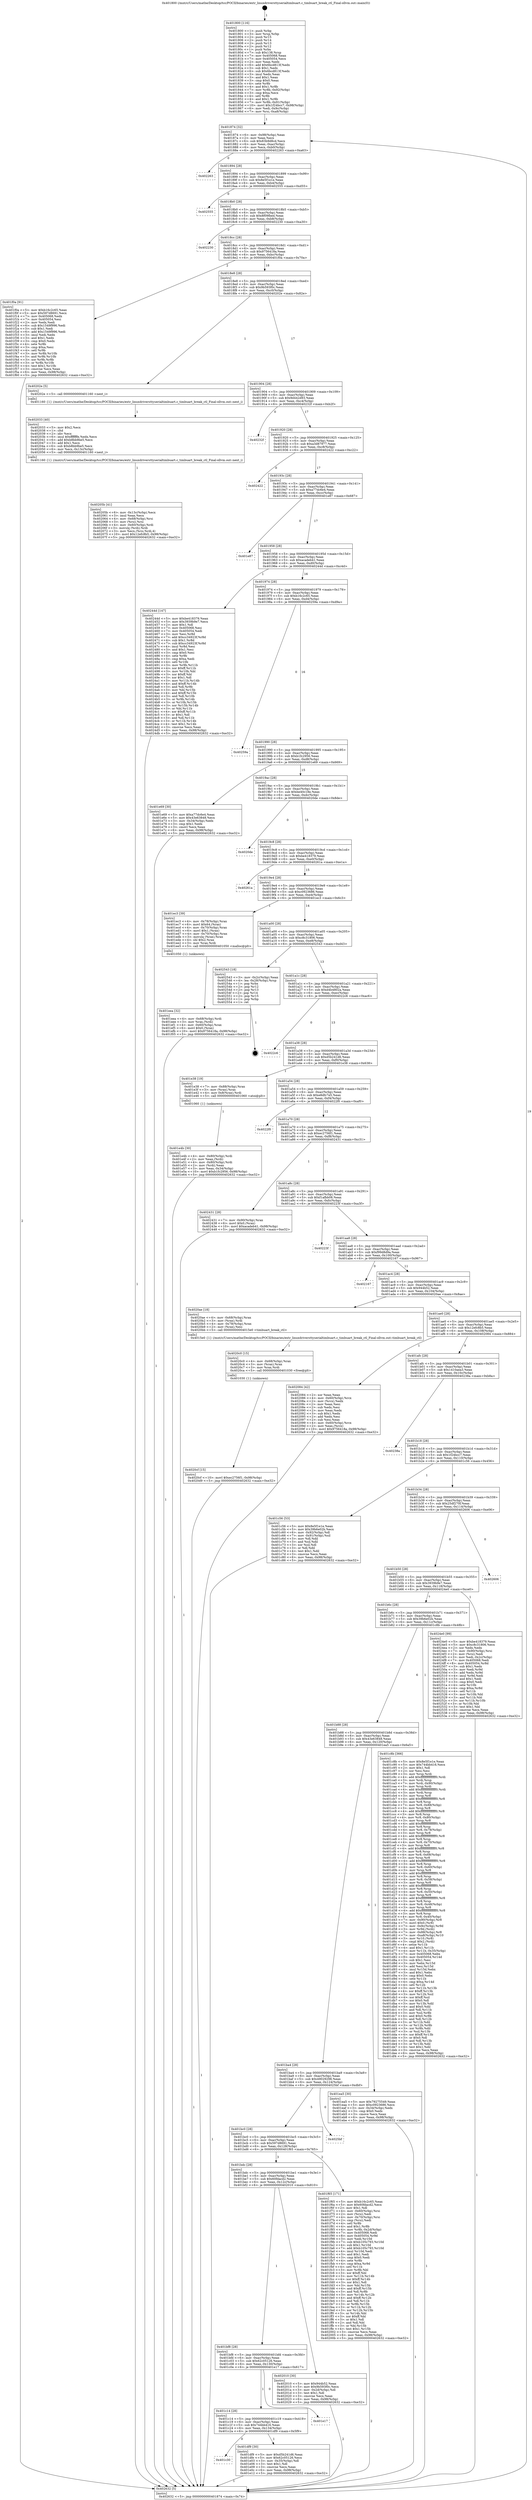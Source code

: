 digraph "0x401800" {
  label = "0x401800 (/mnt/c/Users/mathe/Desktop/tcc/POCII/binaries/extr_linuxdriversttyserialtimbuart.c_timbuart_break_ctl_Final-ollvm.out::main(0))"
  labelloc = "t"
  node[shape=record]

  Entry [label="",width=0.3,height=0.3,shape=circle,fillcolor=black,style=filled]
  "0x401874" [label="{
     0x401874 [32]\l
     | [instrs]\l
     &nbsp;&nbsp;0x401874 \<+6\>: mov -0x98(%rbp),%eax\l
     &nbsp;&nbsp;0x40187a \<+2\>: mov %eax,%ecx\l
     &nbsp;&nbsp;0x40187c \<+6\>: sub $0x83b9d8cd,%ecx\l
     &nbsp;&nbsp;0x401882 \<+6\>: mov %eax,-0xac(%rbp)\l
     &nbsp;&nbsp;0x401888 \<+6\>: mov %ecx,-0xb0(%rbp)\l
     &nbsp;&nbsp;0x40188e \<+6\>: je 0000000000402263 \<main+0xa63\>\l
  }"]
  "0x402263" [label="{
     0x402263\l
  }", style=dashed]
  "0x401894" [label="{
     0x401894 [28]\l
     | [instrs]\l
     &nbsp;&nbsp;0x401894 \<+5\>: jmp 0000000000401899 \<main+0x99\>\l
     &nbsp;&nbsp;0x401899 \<+6\>: mov -0xac(%rbp),%eax\l
     &nbsp;&nbsp;0x40189f \<+5\>: sub $0x8e5f1e1e,%eax\l
     &nbsp;&nbsp;0x4018a4 \<+6\>: mov %eax,-0xb4(%rbp)\l
     &nbsp;&nbsp;0x4018aa \<+6\>: je 0000000000402555 \<main+0xd55\>\l
  }"]
  Exit [label="",width=0.3,height=0.3,shape=circle,fillcolor=black,style=filled,peripheries=2]
  "0x402555" [label="{
     0x402555\l
  }", style=dashed]
  "0x4018b0" [label="{
     0x4018b0 [28]\l
     | [instrs]\l
     &nbsp;&nbsp;0x4018b0 \<+5\>: jmp 00000000004018b5 \<main+0xb5\>\l
     &nbsp;&nbsp;0x4018b5 \<+6\>: mov -0xac(%rbp),%eax\l
     &nbsp;&nbsp;0x4018bb \<+5\>: sub $0x8f09fbed,%eax\l
     &nbsp;&nbsp;0x4018c0 \<+6\>: mov %eax,-0xb8(%rbp)\l
     &nbsp;&nbsp;0x4018c6 \<+6\>: je 0000000000402230 \<main+0xa30\>\l
  }"]
  "0x4020cf" [label="{
     0x4020cf [15]\l
     | [instrs]\l
     &nbsp;&nbsp;0x4020cf \<+10\>: movl $0xec2756f1,-0x98(%rbp)\l
     &nbsp;&nbsp;0x4020d9 \<+5\>: jmp 0000000000402632 \<main+0xe32\>\l
  }"]
  "0x402230" [label="{
     0x402230\l
  }", style=dashed]
  "0x4018cc" [label="{
     0x4018cc [28]\l
     | [instrs]\l
     &nbsp;&nbsp;0x4018cc \<+5\>: jmp 00000000004018d1 \<main+0xd1\>\l
     &nbsp;&nbsp;0x4018d1 \<+6\>: mov -0xac(%rbp),%eax\l
     &nbsp;&nbsp;0x4018d7 \<+5\>: sub $0x9756418a,%eax\l
     &nbsp;&nbsp;0x4018dc \<+6\>: mov %eax,-0xbc(%rbp)\l
     &nbsp;&nbsp;0x4018e2 \<+6\>: je 0000000000401f0a \<main+0x70a\>\l
  }"]
  "0x4020c0" [label="{
     0x4020c0 [15]\l
     | [instrs]\l
     &nbsp;&nbsp;0x4020c0 \<+4\>: mov -0x68(%rbp),%rax\l
     &nbsp;&nbsp;0x4020c4 \<+3\>: mov (%rax),%rax\l
     &nbsp;&nbsp;0x4020c7 \<+3\>: mov %rax,%rdi\l
     &nbsp;&nbsp;0x4020ca \<+5\>: call 0000000000401030 \<free@plt\>\l
     | [calls]\l
     &nbsp;&nbsp;0x401030 \{1\} (unknown)\l
  }"]
  "0x401f0a" [label="{
     0x401f0a [91]\l
     | [instrs]\l
     &nbsp;&nbsp;0x401f0a \<+5\>: mov $0xb16c2c65,%eax\l
     &nbsp;&nbsp;0x401f0f \<+5\>: mov $0x597d8691,%ecx\l
     &nbsp;&nbsp;0x401f14 \<+7\>: mov 0x405068,%edx\l
     &nbsp;&nbsp;0x401f1b \<+7\>: mov 0x405054,%esi\l
     &nbsp;&nbsp;0x401f22 \<+2\>: mov %edx,%edi\l
     &nbsp;&nbsp;0x401f24 \<+6\>: sub $0x1549f996,%edi\l
     &nbsp;&nbsp;0x401f2a \<+3\>: sub $0x1,%edi\l
     &nbsp;&nbsp;0x401f2d \<+6\>: add $0x1549f996,%edi\l
     &nbsp;&nbsp;0x401f33 \<+3\>: imul %edi,%edx\l
     &nbsp;&nbsp;0x401f36 \<+3\>: and $0x1,%edx\l
     &nbsp;&nbsp;0x401f39 \<+3\>: cmp $0x0,%edx\l
     &nbsp;&nbsp;0x401f3c \<+4\>: sete %r8b\l
     &nbsp;&nbsp;0x401f40 \<+3\>: cmp $0xa,%esi\l
     &nbsp;&nbsp;0x401f43 \<+4\>: setl %r9b\l
     &nbsp;&nbsp;0x401f47 \<+3\>: mov %r8b,%r10b\l
     &nbsp;&nbsp;0x401f4a \<+3\>: and %r9b,%r10b\l
     &nbsp;&nbsp;0x401f4d \<+3\>: xor %r9b,%r8b\l
     &nbsp;&nbsp;0x401f50 \<+3\>: or %r8b,%r10b\l
     &nbsp;&nbsp;0x401f53 \<+4\>: test $0x1,%r10b\l
     &nbsp;&nbsp;0x401f57 \<+3\>: cmovne %ecx,%eax\l
     &nbsp;&nbsp;0x401f5a \<+6\>: mov %eax,-0x98(%rbp)\l
     &nbsp;&nbsp;0x401f60 \<+5\>: jmp 0000000000402632 \<main+0xe32\>\l
  }"]
  "0x4018e8" [label="{
     0x4018e8 [28]\l
     | [instrs]\l
     &nbsp;&nbsp;0x4018e8 \<+5\>: jmp 00000000004018ed \<main+0xed\>\l
     &nbsp;&nbsp;0x4018ed \<+6\>: mov -0xac(%rbp),%eax\l
     &nbsp;&nbsp;0x4018f3 \<+5\>: sub $0x9b593f0c,%eax\l
     &nbsp;&nbsp;0x4018f8 \<+6\>: mov %eax,-0xc0(%rbp)\l
     &nbsp;&nbsp;0x4018fe \<+6\>: je 000000000040202e \<main+0x82e\>\l
  }"]
  "0x40205b" [label="{
     0x40205b [41]\l
     | [instrs]\l
     &nbsp;&nbsp;0x40205b \<+6\>: mov -0x13c(%rbp),%ecx\l
     &nbsp;&nbsp;0x402061 \<+3\>: imul %eax,%ecx\l
     &nbsp;&nbsp;0x402064 \<+4\>: mov -0x68(%rbp),%rsi\l
     &nbsp;&nbsp;0x402068 \<+3\>: mov (%rsi),%rsi\l
     &nbsp;&nbsp;0x40206b \<+4\>: mov -0x60(%rbp),%rdi\l
     &nbsp;&nbsp;0x40206f \<+3\>: movslq (%rdi),%rdi\l
     &nbsp;&nbsp;0x402072 \<+3\>: mov %ecx,(%rsi,%rdi,4)\l
     &nbsp;&nbsp;0x402075 \<+10\>: movl $0x12efc8b5,-0x98(%rbp)\l
     &nbsp;&nbsp;0x40207f \<+5\>: jmp 0000000000402632 \<main+0xe32\>\l
  }"]
  "0x40202e" [label="{
     0x40202e [5]\l
     | [instrs]\l
     &nbsp;&nbsp;0x40202e \<+5\>: call 0000000000401160 \<next_i\>\l
     | [calls]\l
     &nbsp;&nbsp;0x401160 \{1\} (/mnt/c/Users/mathe/Desktop/tcc/POCII/binaries/extr_linuxdriversttyserialtimbuart.c_timbuart_break_ctl_Final-ollvm.out::next_i)\l
  }"]
  "0x401904" [label="{
     0x401904 [28]\l
     | [instrs]\l
     &nbsp;&nbsp;0x401904 \<+5\>: jmp 0000000000401909 \<main+0x109\>\l
     &nbsp;&nbsp;0x401909 \<+6\>: mov -0xac(%rbp),%eax\l
     &nbsp;&nbsp;0x40190f \<+5\>: sub $0x9d442d93,%eax\l
     &nbsp;&nbsp;0x401914 \<+6\>: mov %eax,-0xc4(%rbp)\l
     &nbsp;&nbsp;0x40191a \<+6\>: je 000000000040232f \<main+0xb2f\>\l
  }"]
  "0x402033" [label="{
     0x402033 [40]\l
     | [instrs]\l
     &nbsp;&nbsp;0x402033 \<+5\>: mov $0x2,%ecx\l
     &nbsp;&nbsp;0x402038 \<+1\>: cltd\l
     &nbsp;&nbsp;0x402039 \<+2\>: idiv %ecx\l
     &nbsp;&nbsp;0x40203b \<+6\>: imul $0xfffffffe,%edx,%ecx\l
     &nbsp;&nbsp;0x402041 \<+6\>: add $0xb8bb9be5,%ecx\l
     &nbsp;&nbsp;0x402047 \<+3\>: add $0x1,%ecx\l
     &nbsp;&nbsp;0x40204a \<+6\>: sub $0xb8bb9be5,%ecx\l
     &nbsp;&nbsp;0x402050 \<+6\>: mov %ecx,-0x13c(%rbp)\l
     &nbsp;&nbsp;0x402056 \<+5\>: call 0000000000401160 \<next_i\>\l
     | [calls]\l
     &nbsp;&nbsp;0x401160 \{1\} (/mnt/c/Users/mathe/Desktop/tcc/POCII/binaries/extr_linuxdriversttyserialtimbuart.c_timbuart_break_ctl_Final-ollvm.out::next_i)\l
  }"]
  "0x40232f" [label="{
     0x40232f\l
  }", style=dashed]
  "0x401920" [label="{
     0x401920 [28]\l
     | [instrs]\l
     &nbsp;&nbsp;0x401920 \<+5\>: jmp 0000000000401925 \<main+0x125\>\l
     &nbsp;&nbsp;0x401925 \<+6\>: mov -0xac(%rbp),%eax\l
     &nbsp;&nbsp;0x40192b \<+5\>: sub $0xa3d87977,%eax\l
     &nbsp;&nbsp;0x401930 \<+6\>: mov %eax,-0xc8(%rbp)\l
     &nbsp;&nbsp;0x401936 \<+6\>: je 0000000000402422 \<main+0xc22\>\l
  }"]
  "0x401eea" [label="{
     0x401eea [32]\l
     | [instrs]\l
     &nbsp;&nbsp;0x401eea \<+4\>: mov -0x68(%rbp),%rdi\l
     &nbsp;&nbsp;0x401eee \<+3\>: mov %rax,(%rdi)\l
     &nbsp;&nbsp;0x401ef1 \<+4\>: mov -0x60(%rbp),%rax\l
     &nbsp;&nbsp;0x401ef5 \<+6\>: movl $0x0,(%rax)\l
     &nbsp;&nbsp;0x401efb \<+10\>: movl $0x9756418a,-0x98(%rbp)\l
     &nbsp;&nbsp;0x401f05 \<+5\>: jmp 0000000000402632 \<main+0xe32\>\l
  }"]
  "0x402422" [label="{
     0x402422\l
  }", style=dashed]
  "0x40193c" [label="{
     0x40193c [28]\l
     | [instrs]\l
     &nbsp;&nbsp;0x40193c \<+5\>: jmp 0000000000401941 \<main+0x141\>\l
     &nbsp;&nbsp;0x401941 \<+6\>: mov -0xac(%rbp),%eax\l
     &nbsp;&nbsp;0x401947 \<+5\>: sub $0xa77dc6e4,%eax\l
     &nbsp;&nbsp;0x40194c \<+6\>: mov %eax,-0xcc(%rbp)\l
     &nbsp;&nbsp;0x401952 \<+6\>: je 0000000000401e87 \<main+0x687\>\l
  }"]
  "0x401e4b" [label="{
     0x401e4b [30]\l
     | [instrs]\l
     &nbsp;&nbsp;0x401e4b \<+4\>: mov -0x80(%rbp),%rdi\l
     &nbsp;&nbsp;0x401e4f \<+2\>: mov %eax,(%rdi)\l
     &nbsp;&nbsp;0x401e51 \<+4\>: mov -0x80(%rbp),%rdi\l
     &nbsp;&nbsp;0x401e55 \<+2\>: mov (%rdi),%eax\l
     &nbsp;&nbsp;0x401e57 \<+3\>: mov %eax,-0x34(%rbp)\l
     &nbsp;&nbsp;0x401e5a \<+10\>: movl $0xb1fc2956,-0x98(%rbp)\l
     &nbsp;&nbsp;0x401e64 \<+5\>: jmp 0000000000402632 \<main+0xe32\>\l
  }"]
  "0x401e87" [label="{
     0x401e87\l
  }", style=dashed]
  "0x401958" [label="{
     0x401958 [28]\l
     | [instrs]\l
     &nbsp;&nbsp;0x401958 \<+5\>: jmp 000000000040195d \<main+0x15d\>\l
     &nbsp;&nbsp;0x40195d \<+6\>: mov -0xac(%rbp),%eax\l
     &nbsp;&nbsp;0x401963 \<+5\>: sub $0xacadeb41,%eax\l
     &nbsp;&nbsp;0x401968 \<+6\>: mov %eax,-0xd0(%rbp)\l
     &nbsp;&nbsp;0x40196e \<+6\>: je 000000000040244d \<main+0xc4d\>\l
  }"]
  "0x401c30" [label="{
     0x401c30\l
  }", style=dashed]
  "0x40244d" [label="{
     0x40244d [147]\l
     | [instrs]\l
     &nbsp;&nbsp;0x40244d \<+5\>: mov $0xbe418379,%eax\l
     &nbsp;&nbsp;0x402452 \<+5\>: mov $0x3939b9e7,%ecx\l
     &nbsp;&nbsp;0x402457 \<+2\>: mov $0x1,%dl\l
     &nbsp;&nbsp;0x402459 \<+7\>: mov 0x405068,%esi\l
     &nbsp;&nbsp;0x402460 \<+7\>: mov 0x405054,%edi\l
     &nbsp;&nbsp;0x402467 \<+3\>: mov %esi,%r8d\l
     &nbsp;&nbsp;0x40246a \<+7\>: add $0xcc34923f,%r8d\l
     &nbsp;&nbsp;0x402471 \<+4\>: sub $0x1,%r8d\l
     &nbsp;&nbsp;0x402475 \<+7\>: sub $0xcc34923f,%r8d\l
     &nbsp;&nbsp;0x40247c \<+4\>: imul %r8d,%esi\l
     &nbsp;&nbsp;0x402480 \<+3\>: and $0x1,%esi\l
     &nbsp;&nbsp;0x402483 \<+3\>: cmp $0x0,%esi\l
     &nbsp;&nbsp;0x402486 \<+4\>: sete %r9b\l
     &nbsp;&nbsp;0x40248a \<+3\>: cmp $0xa,%edi\l
     &nbsp;&nbsp;0x40248d \<+4\>: setl %r10b\l
     &nbsp;&nbsp;0x402491 \<+3\>: mov %r9b,%r11b\l
     &nbsp;&nbsp;0x402494 \<+4\>: xor $0xff,%r11b\l
     &nbsp;&nbsp;0x402498 \<+3\>: mov %r10b,%bl\l
     &nbsp;&nbsp;0x40249b \<+3\>: xor $0xff,%bl\l
     &nbsp;&nbsp;0x40249e \<+3\>: xor $0x1,%dl\l
     &nbsp;&nbsp;0x4024a1 \<+3\>: mov %r11b,%r14b\l
     &nbsp;&nbsp;0x4024a4 \<+4\>: and $0xff,%r14b\l
     &nbsp;&nbsp;0x4024a8 \<+3\>: and %dl,%r9b\l
     &nbsp;&nbsp;0x4024ab \<+3\>: mov %bl,%r15b\l
     &nbsp;&nbsp;0x4024ae \<+4\>: and $0xff,%r15b\l
     &nbsp;&nbsp;0x4024b2 \<+3\>: and %dl,%r10b\l
     &nbsp;&nbsp;0x4024b5 \<+3\>: or %r9b,%r14b\l
     &nbsp;&nbsp;0x4024b8 \<+3\>: or %r10b,%r15b\l
     &nbsp;&nbsp;0x4024bb \<+3\>: xor %r15b,%r14b\l
     &nbsp;&nbsp;0x4024be \<+3\>: or %bl,%r11b\l
     &nbsp;&nbsp;0x4024c1 \<+4\>: xor $0xff,%r11b\l
     &nbsp;&nbsp;0x4024c5 \<+3\>: or $0x1,%dl\l
     &nbsp;&nbsp;0x4024c8 \<+3\>: and %dl,%r11b\l
     &nbsp;&nbsp;0x4024cb \<+3\>: or %r11b,%r14b\l
     &nbsp;&nbsp;0x4024ce \<+4\>: test $0x1,%r14b\l
     &nbsp;&nbsp;0x4024d2 \<+3\>: cmovne %ecx,%eax\l
     &nbsp;&nbsp;0x4024d5 \<+6\>: mov %eax,-0x98(%rbp)\l
     &nbsp;&nbsp;0x4024db \<+5\>: jmp 0000000000402632 \<main+0xe32\>\l
  }"]
  "0x401974" [label="{
     0x401974 [28]\l
     | [instrs]\l
     &nbsp;&nbsp;0x401974 \<+5\>: jmp 0000000000401979 \<main+0x179\>\l
     &nbsp;&nbsp;0x401979 \<+6\>: mov -0xac(%rbp),%eax\l
     &nbsp;&nbsp;0x40197f \<+5\>: sub $0xb16c2c65,%eax\l
     &nbsp;&nbsp;0x401984 \<+6\>: mov %eax,-0xd4(%rbp)\l
     &nbsp;&nbsp;0x40198a \<+6\>: je 000000000040259a \<main+0xd9a\>\l
  }"]
  "0x401df9" [label="{
     0x401df9 [30]\l
     | [instrs]\l
     &nbsp;&nbsp;0x401df9 \<+5\>: mov $0xd5b241d6,%eax\l
     &nbsp;&nbsp;0x401dfe \<+5\>: mov $0x62c05126,%ecx\l
     &nbsp;&nbsp;0x401e03 \<+3\>: mov -0x35(%rbp),%dl\l
     &nbsp;&nbsp;0x401e06 \<+3\>: test $0x1,%dl\l
     &nbsp;&nbsp;0x401e09 \<+3\>: cmovne %ecx,%eax\l
     &nbsp;&nbsp;0x401e0c \<+6\>: mov %eax,-0x98(%rbp)\l
     &nbsp;&nbsp;0x401e12 \<+5\>: jmp 0000000000402632 \<main+0xe32\>\l
  }"]
  "0x40259a" [label="{
     0x40259a\l
  }", style=dashed]
  "0x401990" [label="{
     0x401990 [28]\l
     | [instrs]\l
     &nbsp;&nbsp;0x401990 \<+5\>: jmp 0000000000401995 \<main+0x195\>\l
     &nbsp;&nbsp;0x401995 \<+6\>: mov -0xac(%rbp),%eax\l
     &nbsp;&nbsp;0x40199b \<+5\>: sub $0xb1fc2956,%eax\l
     &nbsp;&nbsp;0x4019a0 \<+6\>: mov %eax,-0xd8(%rbp)\l
     &nbsp;&nbsp;0x4019a6 \<+6\>: je 0000000000401e69 \<main+0x669\>\l
  }"]
  "0x401c14" [label="{
     0x401c14 [28]\l
     | [instrs]\l
     &nbsp;&nbsp;0x401c14 \<+5\>: jmp 0000000000401c19 \<main+0x419\>\l
     &nbsp;&nbsp;0x401c19 \<+6\>: mov -0xac(%rbp),%eax\l
     &nbsp;&nbsp;0x401c1f \<+5\>: sub $0x744bb416,%eax\l
     &nbsp;&nbsp;0x401c24 \<+6\>: mov %eax,-0x134(%rbp)\l
     &nbsp;&nbsp;0x401c2a \<+6\>: je 0000000000401df9 \<main+0x5f9\>\l
  }"]
  "0x401e69" [label="{
     0x401e69 [30]\l
     | [instrs]\l
     &nbsp;&nbsp;0x401e69 \<+5\>: mov $0xa77dc6e4,%eax\l
     &nbsp;&nbsp;0x401e6e \<+5\>: mov $0x43e63848,%ecx\l
     &nbsp;&nbsp;0x401e73 \<+3\>: mov -0x34(%rbp),%edx\l
     &nbsp;&nbsp;0x401e76 \<+3\>: cmp $0x1,%edx\l
     &nbsp;&nbsp;0x401e79 \<+3\>: cmovl %ecx,%eax\l
     &nbsp;&nbsp;0x401e7c \<+6\>: mov %eax,-0x98(%rbp)\l
     &nbsp;&nbsp;0x401e82 \<+5\>: jmp 0000000000402632 \<main+0xe32\>\l
  }"]
  "0x4019ac" [label="{
     0x4019ac [28]\l
     | [instrs]\l
     &nbsp;&nbsp;0x4019ac \<+5\>: jmp 00000000004019b1 \<main+0x1b1\>\l
     &nbsp;&nbsp;0x4019b1 \<+6\>: mov -0xac(%rbp),%eax\l
     &nbsp;&nbsp;0x4019b7 \<+5\>: sub $0xbe40c18e,%eax\l
     &nbsp;&nbsp;0x4019bc \<+6\>: mov %eax,-0xdc(%rbp)\l
     &nbsp;&nbsp;0x4019c2 \<+6\>: je 00000000004020de \<main+0x8de\>\l
  }"]
  "0x401e17" [label="{
     0x401e17\l
  }", style=dashed]
  "0x4020de" [label="{
     0x4020de\l
  }", style=dashed]
  "0x4019c8" [label="{
     0x4019c8 [28]\l
     | [instrs]\l
     &nbsp;&nbsp;0x4019c8 \<+5\>: jmp 00000000004019cd \<main+0x1cd\>\l
     &nbsp;&nbsp;0x4019cd \<+6\>: mov -0xac(%rbp),%eax\l
     &nbsp;&nbsp;0x4019d3 \<+5\>: sub $0xbe418379,%eax\l
     &nbsp;&nbsp;0x4019d8 \<+6\>: mov %eax,-0xe0(%rbp)\l
     &nbsp;&nbsp;0x4019de \<+6\>: je 000000000040261a \<main+0xe1a\>\l
  }"]
  "0x401bf8" [label="{
     0x401bf8 [28]\l
     | [instrs]\l
     &nbsp;&nbsp;0x401bf8 \<+5\>: jmp 0000000000401bfd \<main+0x3fd\>\l
     &nbsp;&nbsp;0x401bfd \<+6\>: mov -0xac(%rbp),%eax\l
     &nbsp;&nbsp;0x401c03 \<+5\>: sub $0x62c05126,%eax\l
     &nbsp;&nbsp;0x401c08 \<+6\>: mov %eax,-0x130(%rbp)\l
     &nbsp;&nbsp;0x401c0e \<+6\>: je 0000000000401e17 \<main+0x617\>\l
  }"]
  "0x40261a" [label="{
     0x40261a\l
  }", style=dashed]
  "0x4019e4" [label="{
     0x4019e4 [28]\l
     | [instrs]\l
     &nbsp;&nbsp;0x4019e4 \<+5\>: jmp 00000000004019e9 \<main+0x1e9\>\l
     &nbsp;&nbsp;0x4019e9 \<+6\>: mov -0xac(%rbp),%eax\l
     &nbsp;&nbsp;0x4019ef \<+5\>: sub $0xc0923686,%eax\l
     &nbsp;&nbsp;0x4019f4 \<+6\>: mov %eax,-0xe4(%rbp)\l
     &nbsp;&nbsp;0x4019fa \<+6\>: je 0000000000401ec3 \<main+0x6c3\>\l
  }"]
  "0x402010" [label="{
     0x402010 [30]\l
     | [instrs]\l
     &nbsp;&nbsp;0x402010 \<+5\>: mov $0x944b52,%eax\l
     &nbsp;&nbsp;0x402015 \<+5\>: mov $0x9b593f0c,%ecx\l
     &nbsp;&nbsp;0x40201a \<+3\>: mov -0x2d(%rbp),%dl\l
     &nbsp;&nbsp;0x40201d \<+3\>: test $0x1,%dl\l
     &nbsp;&nbsp;0x402020 \<+3\>: cmovne %ecx,%eax\l
     &nbsp;&nbsp;0x402023 \<+6\>: mov %eax,-0x98(%rbp)\l
     &nbsp;&nbsp;0x402029 \<+5\>: jmp 0000000000402632 \<main+0xe32\>\l
  }"]
  "0x401ec3" [label="{
     0x401ec3 [39]\l
     | [instrs]\l
     &nbsp;&nbsp;0x401ec3 \<+4\>: mov -0x78(%rbp),%rax\l
     &nbsp;&nbsp;0x401ec7 \<+6\>: movl $0x64,(%rax)\l
     &nbsp;&nbsp;0x401ecd \<+4\>: mov -0x70(%rbp),%rax\l
     &nbsp;&nbsp;0x401ed1 \<+6\>: movl $0x1,(%rax)\l
     &nbsp;&nbsp;0x401ed7 \<+4\>: mov -0x70(%rbp),%rax\l
     &nbsp;&nbsp;0x401edb \<+3\>: movslq (%rax),%rax\l
     &nbsp;&nbsp;0x401ede \<+4\>: shl $0x2,%rax\l
     &nbsp;&nbsp;0x401ee2 \<+3\>: mov %rax,%rdi\l
     &nbsp;&nbsp;0x401ee5 \<+5\>: call 0000000000401050 \<malloc@plt\>\l
     | [calls]\l
     &nbsp;&nbsp;0x401050 \{1\} (unknown)\l
  }"]
  "0x401a00" [label="{
     0x401a00 [28]\l
     | [instrs]\l
     &nbsp;&nbsp;0x401a00 \<+5\>: jmp 0000000000401a05 \<main+0x205\>\l
     &nbsp;&nbsp;0x401a05 \<+6\>: mov -0xac(%rbp),%eax\l
     &nbsp;&nbsp;0x401a0b \<+5\>: sub $0xc8c31806,%eax\l
     &nbsp;&nbsp;0x401a10 \<+6\>: mov %eax,-0xe8(%rbp)\l
     &nbsp;&nbsp;0x401a16 \<+6\>: je 0000000000402543 \<main+0xd43\>\l
  }"]
  "0x401bdc" [label="{
     0x401bdc [28]\l
     | [instrs]\l
     &nbsp;&nbsp;0x401bdc \<+5\>: jmp 0000000000401be1 \<main+0x3e1\>\l
     &nbsp;&nbsp;0x401be1 \<+6\>: mov -0xac(%rbp),%eax\l
     &nbsp;&nbsp;0x401be7 \<+5\>: sub $0x60fdacd2,%eax\l
     &nbsp;&nbsp;0x401bec \<+6\>: mov %eax,-0x12c(%rbp)\l
     &nbsp;&nbsp;0x401bf2 \<+6\>: je 0000000000402010 \<main+0x810\>\l
  }"]
  "0x402543" [label="{
     0x402543 [18]\l
     | [instrs]\l
     &nbsp;&nbsp;0x402543 \<+3\>: mov -0x2c(%rbp),%eax\l
     &nbsp;&nbsp;0x402546 \<+4\>: lea -0x28(%rbp),%rsp\l
     &nbsp;&nbsp;0x40254a \<+1\>: pop %rbx\l
     &nbsp;&nbsp;0x40254b \<+2\>: pop %r12\l
     &nbsp;&nbsp;0x40254d \<+2\>: pop %r13\l
     &nbsp;&nbsp;0x40254f \<+2\>: pop %r14\l
     &nbsp;&nbsp;0x402551 \<+2\>: pop %r15\l
     &nbsp;&nbsp;0x402553 \<+1\>: pop %rbp\l
     &nbsp;&nbsp;0x402554 \<+1\>: ret\l
  }"]
  "0x401a1c" [label="{
     0x401a1c [28]\l
     | [instrs]\l
     &nbsp;&nbsp;0x401a1c \<+5\>: jmp 0000000000401a21 \<main+0x221\>\l
     &nbsp;&nbsp;0x401a21 \<+6\>: mov -0xac(%rbp),%eax\l
     &nbsp;&nbsp;0x401a27 \<+5\>: sub $0xd4b4802a,%eax\l
     &nbsp;&nbsp;0x401a2c \<+6\>: mov %eax,-0xec(%rbp)\l
     &nbsp;&nbsp;0x401a32 \<+6\>: je 00000000004022c6 \<main+0xac6\>\l
  }"]
  "0x401f65" [label="{
     0x401f65 [171]\l
     | [instrs]\l
     &nbsp;&nbsp;0x401f65 \<+5\>: mov $0xb16c2c65,%eax\l
     &nbsp;&nbsp;0x401f6a \<+5\>: mov $0x60fdacd2,%ecx\l
     &nbsp;&nbsp;0x401f6f \<+2\>: mov $0x1,%dl\l
     &nbsp;&nbsp;0x401f71 \<+4\>: mov -0x60(%rbp),%rsi\l
     &nbsp;&nbsp;0x401f75 \<+2\>: mov (%rsi),%edi\l
     &nbsp;&nbsp;0x401f77 \<+4\>: mov -0x70(%rbp),%rsi\l
     &nbsp;&nbsp;0x401f7b \<+2\>: cmp (%rsi),%edi\l
     &nbsp;&nbsp;0x401f7d \<+4\>: setl %r8b\l
     &nbsp;&nbsp;0x401f81 \<+4\>: and $0x1,%r8b\l
     &nbsp;&nbsp;0x401f85 \<+4\>: mov %r8b,-0x2d(%rbp)\l
     &nbsp;&nbsp;0x401f89 \<+7\>: mov 0x405068,%edi\l
     &nbsp;&nbsp;0x401f90 \<+8\>: mov 0x405054,%r9d\l
     &nbsp;&nbsp;0x401f98 \<+3\>: mov %edi,%r10d\l
     &nbsp;&nbsp;0x401f9b \<+7\>: sub $0xb105c793,%r10d\l
     &nbsp;&nbsp;0x401fa2 \<+4\>: sub $0x1,%r10d\l
     &nbsp;&nbsp;0x401fa6 \<+7\>: add $0xb105c793,%r10d\l
     &nbsp;&nbsp;0x401fad \<+4\>: imul %r10d,%edi\l
     &nbsp;&nbsp;0x401fb1 \<+3\>: and $0x1,%edi\l
     &nbsp;&nbsp;0x401fb4 \<+3\>: cmp $0x0,%edi\l
     &nbsp;&nbsp;0x401fb7 \<+4\>: sete %r8b\l
     &nbsp;&nbsp;0x401fbb \<+4\>: cmp $0xa,%r9d\l
     &nbsp;&nbsp;0x401fbf \<+4\>: setl %r11b\l
     &nbsp;&nbsp;0x401fc3 \<+3\>: mov %r8b,%bl\l
     &nbsp;&nbsp;0x401fc6 \<+3\>: xor $0xff,%bl\l
     &nbsp;&nbsp;0x401fc9 \<+3\>: mov %r11b,%r14b\l
     &nbsp;&nbsp;0x401fcc \<+4\>: xor $0xff,%r14b\l
     &nbsp;&nbsp;0x401fd0 \<+3\>: xor $0x1,%dl\l
     &nbsp;&nbsp;0x401fd3 \<+3\>: mov %bl,%r15b\l
     &nbsp;&nbsp;0x401fd6 \<+4\>: and $0xff,%r15b\l
     &nbsp;&nbsp;0x401fda \<+3\>: and %dl,%r8b\l
     &nbsp;&nbsp;0x401fdd \<+3\>: mov %r14b,%r12b\l
     &nbsp;&nbsp;0x401fe0 \<+4\>: and $0xff,%r12b\l
     &nbsp;&nbsp;0x401fe4 \<+3\>: and %dl,%r11b\l
     &nbsp;&nbsp;0x401fe7 \<+3\>: or %r8b,%r15b\l
     &nbsp;&nbsp;0x401fea \<+3\>: or %r11b,%r12b\l
     &nbsp;&nbsp;0x401fed \<+3\>: xor %r12b,%r15b\l
     &nbsp;&nbsp;0x401ff0 \<+3\>: or %r14b,%bl\l
     &nbsp;&nbsp;0x401ff3 \<+3\>: xor $0xff,%bl\l
     &nbsp;&nbsp;0x401ff6 \<+3\>: or $0x1,%dl\l
     &nbsp;&nbsp;0x401ff9 \<+2\>: and %dl,%bl\l
     &nbsp;&nbsp;0x401ffb \<+3\>: or %bl,%r15b\l
     &nbsp;&nbsp;0x401ffe \<+4\>: test $0x1,%r15b\l
     &nbsp;&nbsp;0x402002 \<+3\>: cmovne %ecx,%eax\l
     &nbsp;&nbsp;0x402005 \<+6\>: mov %eax,-0x98(%rbp)\l
     &nbsp;&nbsp;0x40200b \<+5\>: jmp 0000000000402632 \<main+0xe32\>\l
  }"]
  "0x4022c6" [label="{
     0x4022c6\l
  }", style=dashed]
  "0x401a38" [label="{
     0x401a38 [28]\l
     | [instrs]\l
     &nbsp;&nbsp;0x401a38 \<+5\>: jmp 0000000000401a3d \<main+0x23d\>\l
     &nbsp;&nbsp;0x401a3d \<+6\>: mov -0xac(%rbp),%eax\l
     &nbsp;&nbsp;0x401a43 \<+5\>: sub $0xd5b241d6,%eax\l
     &nbsp;&nbsp;0x401a48 \<+6\>: mov %eax,-0xf0(%rbp)\l
     &nbsp;&nbsp;0x401a4e \<+6\>: je 0000000000401e38 \<main+0x638\>\l
  }"]
  "0x401bc0" [label="{
     0x401bc0 [28]\l
     | [instrs]\l
     &nbsp;&nbsp;0x401bc0 \<+5\>: jmp 0000000000401bc5 \<main+0x3c5\>\l
     &nbsp;&nbsp;0x401bc5 \<+6\>: mov -0xac(%rbp),%eax\l
     &nbsp;&nbsp;0x401bcb \<+5\>: sub $0x597d8691,%eax\l
     &nbsp;&nbsp;0x401bd0 \<+6\>: mov %eax,-0x128(%rbp)\l
     &nbsp;&nbsp;0x401bd6 \<+6\>: je 0000000000401f65 \<main+0x765\>\l
  }"]
  "0x401e38" [label="{
     0x401e38 [19]\l
     | [instrs]\l
     &nbsp;&nbsp;0x401e38 \<+7\>: mov -0x88(%rbp),%rax\l
     &nbsp;&nbsp;0x401e3f \<+3\>: mov (%rax),%rax\l
     &nbsp;&nbsp;0x401e42 \<+4\>: mov 0x8(%rax),%rdi\l
     &nbsp;&nbsp;0x401e46 \<+5\>: call 0000000000401060 \<atoi@plt\>\l
     | [calls]\l
     &nbsp;&nbsp;0x401060 \{1\} (unknown)\l
  }"]
  "0x401a54" [label="{
     0x401a54 [28]\l
     | [instrs]\l
     &nbsp;&nbsp;0x401a54 \<+5\>: jmp 0000000000401a59 \<main+0x259\>\l
     &nbsp;&nbsp;0x401a59 \<+6\>: mov -0xac(%rbp),%eax\l
     &nbsp;&nbsp;0x401a5f \<+5\>: sub $0xe8dfc7e5,%eax\l
     &nbsp;&nbsp;0x401a64 \<+6\>: mov %eax,-0xf4(%rbp)\l
     &nbsp;&nbsp;0x401a6a \<+6\>: je 00000000004022f0 \<main+0xaf0\>\l
  }"]
  "0x4025bf" [label="{
     0x4025bf\l
  }", style=dashed]
  "0x4022f0" [label="{
     0x4022f0\l
  }", style=dashed]
  "0x401a70" [label="{
     0x401a70 [28]\l
     | [instrs]\l
     &nbsp;&nbsp;0x401a70 \<+5\>: jmp 0000000000401a75 \<main+0x275\>\l
     &nbsp;&nbsp;0x401a75 \<+6\>: mov -0xac(%rbp),%eax\l
     &nbsp;&nbsp;0x401a7b \<+5\>: sub $0xec2756f1,%eax\l
     &nbsp;&nbsp;0x401a80 \<+6\>: mov %eax,-0xf8(%rbp)\l
     &nbsp;&nbsp;0x401a86 \<+6\>: je 0000000000402431 \<main+0xc31\>\l
  }"]
  "0x401ba4" [label="{
     0x401ba4 [28]\l
     | [instrs]\l
     &nbsp;&nbsp;0x401ba4 \<+5\>: jmp 0000000000401ba9 \<main+0x3a9\>\l
     &nbsp;&nbsp;0x401ba9 \<+6\>: mov -0xac(%rbp),%eax\l
     &nbsp;&nbsp;0x401baf \<+5\>: sub $0x49029298,%eax\l
     &nbsp;&nbsp;0x401bb4 \<+6\>: mov %eax,-0x124(%rbp)\l
     &nbsp;&nbsp;0x401bba \<+6\>: je 00000000004025bf \<main+0xdbf\>\l
  }"]
  "0x402431" [label="{
     0x402431 [28]\l
     | [instrs]\l
     &nbsp;&nbsp;0x402431 \<+7\>: mov -0x90(%rbp),%rax\l
     &nbsp;&nbsp;0x402438 \<+6\>: movl $0x0,(%rax)\l
     &nbsp;&nbsp;0x40243e \<+10\>: movl $0xacadeb41,-0x98(%rbp)\l
     &nbsp;&nbsp;0x402448 \<+5\>: jmp 0000000000402632 \<main+0xe32\>\l
  }"]
  "0x401a8c" [label="{
     0x401a8c [28]\l
     | [instrs]\l
     &nbsp;&nbsp;0x401a8c \<+5\>: jmp 0000000000401a91 \<main+0x291\>\l
     &nbsp;&nbsp;0x401a91 \<+6\>: mov -0xac(%rbp),%eax\l
     &nbsp;&nbsp;0x401a97 \<+5\>: sub $0xf1afbb08,%eax\l
     &nbsp;&nbsp;0x401a9c \<+6\>: mov %eax,-0xfc(%rbp)\l
     &nbsp;&nbsp;0x401aa2 \<+6\>: je 000000000040223f \<main+0xa3f\>\l
  }"]
  "0x401ea5" [label="{
     0x401ea5 [30]\l
     | [instrs]\l
     &nbsp;&nbsp;0x401ea5 \<+5\>: mov $0x79275549,%eax\l
     &nbsp;&nbsp;0x401eaa \<+5\>: mov $0xc0923686,%ecx\l
     &nbsp;&nbsp;0x401eaf \<+3\>: mov -0x34(%rbp),%edx\l
     &nbsp;&nbsp;0x401eb2 \<+3\>: cmp $0x0,%edx\l
     &nbsp;&nbsp;0x401eb5 \<+3\>: cmove %ecx,%eax\l
     &nbsp;&nbsp;0x401eb8 \<+6\>: mov %eax,-0x98(%rbp)\l
     &nbsp;&nbsp;0x401ebe \<+5\>: jmp 0000000000402632 \<main+0xe32\>\l
  }"]
  "0x40223f" [label="{
     0x40223f\l
  }", style=dashed]
  "0x401aa8" [label="{
     0x401aa8 [28]\l
     | [instrs]\l
     &nbsp;&nbsp;0x401aa8 \<+5\>: jmp 0000000000401aad \<main+0x2ad\>\l
     &nbsp;&nbsp;0x401aad \<+6\>: mov -0xac(%rbp),%eax\l
     &nbsp;&nbsp;0x401ab3 \<+5\>: sub $0xf99d8d9a,%eax\l
     &nbsp;&nbsp;0x401ab8 \<+6\>: mov %eax,-0x100(%rbp)\l
     &nbsp;&nbsp;0x401abe \<+6\>: je 0000000000402167 \<main+0x967\>\l
  }"]
  "0x401b88" [label="{
     0x401b88 [28]\l
     | [instrs]\l
     &nbsp;&nbsp;0x401b88 \<+5\>: jmp 0000000000401b8d \<main+0x38d\>\l
     &nbsp;&nbsp;0x401b8d \<+6\>: mov -0xac(%rbp),%eax\l
     &nbsp;&nbsp;0x401b93 \<+5\>: sub $0x43e63848,%eax\l
     &nbsp;&nbsp;0x401b98 \<+6\>: mov %eax,-0x120(%rbp)\l
     &nbsp;&nbsp;0x401b9e \<+6\>: je 0000000000401ea5 \<main+0x6a5\>\l
  }"]
  "0x402167" [label="{
     0x402167\l
  }", style=dashed]
  "0x401ac4" [label="{
     0x401ac4 [28]\l
     | [instrs]\l
     &nbsp;&nbsp;0x401ac4 \<+5\>: jmp 0000000000401ac9 \<main+0x2c9\>\l
     &nbsp;&nbsp;0x401ac9 \<+6\>: mov -0xac(%rbp),%eax\l
     &nbsp;&nbsp;0x401acf \<+5\>: sub $0x944b52,%eax\l
     &nbsp;&nbsp;0x401ad4 \<+6\>: mov %eax,-0x104(%rbp)\l
     &nbsp;&nbsp;0x401ada \<+6\>: je 00000000004020ae \<main+0x8ae\>\l
  }"]
  "0x401c8b" [label="{
     0x401c8b [366]\l
     | [instrs]\l
     &nbsp;&nbsp;0x401c8b \<+5\>: mov $0x8e5f1e1e,%eax\l
     &nbsp;&nbsp;0x401c90 \<+5\>: mov $0x744bb416,%ecx\l
     &nbsp;&nbsp;0x401c95 \<+2\>: mov $0x1,%dl\l
     &nbsp;&nbsp;0x401c97 \<+2\>: xor %esi,%esi\l
     &nbsp;&nbsp;0x401c99 \<+3\>: mov %rsp,%rdi\l
     &nbsp;&nbsp;0x401c9c \<+4\>: add $0xfffffffffffffff0,%rdi\l
     &nbsp;&nbsp;0x401ca0 \<+3\>: mov %rdi,%rsp\l
     &nbsp;&nbsp;0x401ca3 \<+7\>: mov %rdi,-0x90(%rbp)\l
     &nbsp;&nbsp;0x401caa \<+3\>: mov %rsp,%rdi\l
     &nbsp;&nbsp;0x401cad \<+4\>: add $0xfffffffffffffff0,%rdi\l
     &nbsp;&nbsp;0x401cb1 \<+3\>: mov %rdi,%rsp\l
     &nbsp;&nbsp;0x401cb4 \<+3\>: mov %rsp,%r8\l
     &nbsp;&nbsp;0x401cb7 \<+4\>: add $0xfffffffffffffff0,%r8\l
     &nbsp;&nbsp;0x401cbb \<+3\>: mov %r8,%rsp\l
     &nbsp;&nbsp;0x401cbe \<+7\>: mov %r8,-0x88(%rbp)\l
     &nbsp;&nbsp;0x401cc5 \<+3\>: mov %rsp,%r8\l
     &nbsp;&nbsp;0x401cc8 \<+4\>: add $0xfffffffffffffff0,%r8\l
     &nbsp;&nbsp;0x401ccc \<+3\>: mov %r8,%rsp\l
     &nbsp;&nbsp;0x401ccf \<+4\>: mov %r8,-0x80(%rbp)\l
     &nbsp;&nbsp;0x401cd3 \<+3\>: mov %rsp,%r8\l
     &nbsp;&nbsp;0x401cd6 \<+4\>: add $0xfffffffffffffff0,%r8\l
     &nbsp;&nbsp;0x401cda \<+3\>: mov %r8,%rsp\l
     &nbsp;&nbsp;0x401cdd \<+4\>: mov %r8,-0x78(%rbp)\l
     &nbsp;&nbsp;0x401ce1 \<+3\>: mov %rsp,%r8\l
     &nbsp;&nbsp;0x401ce4 \<+4\>: add $0xfffffffffffffff0,%r8\l
     &nbsp;&nbsp;0x401ce8 \<+3\>: mov %r8,%rsp\l
     &nbsp;&nbsp;0x401ceb \<+4\>: mov %r8,-0x70(%rbp)\l
     &nbsp;&nbsp;0x401cef \<+3\>: mov %rsp,%r8\l
     &nbsp;&nbsp;0x401cf2 \<+4\>: add $0xfffffffffffffff0,%r8\l
     &nbsp;&nbsp;0x401cf6 \<+3\>: mov %r8,%rsp\l
     &nbsp;&nbsp;0x401cf9 \<+4\>: mov %r8,-0x68(%rbp)\l
     &nbsp;&nbsp;0x401cfd \<+3\>: mov %rsp,%r8\l
     &nbsp;&nbsp;0x401d00 \<+4\>: add $0xfffffffffffffff0,%r8\l
     &nbsp;&nbsp;0x401d04 \<+3\>: mov %r8,%rsp\l
     &nbsp;&nbsp;0x401d07 \<+4\>: mov %r8,-0x60(%rbp)\l
     &nbsp;&nbsp;0x401d0b \<+3\>: mov %rsp,%r8\l
     &nbsp;&nbsp;0x401d0e \<+4\>: add $0xfffffffffffffff0,%r8\l
     &nbsp;&nbsp;0x401d12 \<+3\>: mov %r8,%rsp\l
     &nbsp;&nbsp;0x401d15 \<+4\>: mov %r8,-0x58(%rbp)\l
     &nbsp;&nbsp;0x401d19 \<+3\>: mov %rsp,%r8\l
     &nbsp;&nbsp;0x401d1c \<+4\>: add $0xfffffffffffffff0,%r8\l
     &nbsp;&nbsp;0x401d20 \<+3\>: mov %r8,%rsp\l
     &nbsp;&nbsp;0x401d23 \<+4\>: mov %r8,-0x50(%rbp)\l
     &nbsp;&nbsp;0x401d27 \<+3\>: mov %rsp,%r8\l
     &nbsp;&nbsp;0x401d2a \<+4\>: add $0xfffffffffffffff0,%r8\l
     &nbsp;&nbsp;0x401d2e \<+3\>: mov %r8,%rsp\l
     &nbsp;&nbsp;0x401d31 \<+4\>: mov %r8,-0x48(%rbp)\l
     &nbsp;&nbsp;0x401d35 \<+3\>: mov %rsp,%r8\l
     &nbsp;&nbsp;0x401d38 \<+4\>: add $0xfffffffffffffff0,%r8\l
     &nbsp;&nbsp;0x401d3c \<+3\>: mov %r8,%rsp\l
     &nbsp;&nbsp;0x401d3f \<+4\>: mov %r8,-0x40(%rbp)\l
     &nbsp;&nbsp;0x401d43 \<+7\>: mov -0x90(%rbp),%r8\l
     &nbsp;&nbsp;0x401d4a \<+7\>: movl $0x0,(%r8)\l
     &nbsp;&nbsp;0x401d51 \<+7\>: mov -0x9c(%rbp),%r9d\l
     &nbsp;&nbsp;0x401d58 \<+3\>: mov %r9d,(%rdi)\l
     &nbsp;&nbsp;0x401d5b \<+7\>: mov -0x88(%rbp),%r8\l
     &nbsp;&nbsp;0x401d62 \<+7\>: mov -0xa8(%rbp),%r10\l
     &nbsp;&nbsp;0x401d69 \<+3\>: mov %r10,(%r8)\l
     &nbsp;&nbsp;0x401d6c \<+3\>: cmpl $0x2,(%rdi)\l
     &nbsp;&nbsp;0x401d6f \<+4\>: setne %r11b\l
     &nbsp;&nbsp;0x401d73 \<+4\>: and $0x1,%r11b\l
     &nbsp;&nbsp;0x401d77 \<+4\>: mov %r11b,-0x35(%rbp)\l
     &nbsp;&nbsp;0x401d7b \<+7\>: mov 0x405068,%ebx\l
     &nbsp;&nbsp;0x401d82 \<+8\>: mov 0x405054,%r14d\l
     &nbsp;&nbsp;0x401d8a \<+3\>: sub $0x1,%esi\l
     &nbsp;&nbsp;0x401d8d \<+3\>: mov %ebx,%r15d\l
     &nbsp;&nbsp;0x401d90 \<+3\>: add %esi,%r15d\l
     &nbsp;&nbsp;0x401d93 \<+4\>: imul %r15d,%ebx\l
     &nbsp;&nbsp;0x401d97 \<+3\>: and $0x1,%ebx\l
     &nbsp;&nbsp;0x401d9a \<+3\>: cmp $0x0,%ebx\l
     &nbsp;&nbsp;0x401d9d \<+4\>: sete %r11b\l
     &nbsp;&nbsp;0x401da1 \<+4\>: cmp $0xa,%r14d\l
     &nbsp;&nbsp;0x401da5 \<+4\>: setl %r12b\l
     &nbsp;&nbsp;0x401da9 \<+3\>: mov %r11b,%r13b\l
     &nbsp;&nbsp;0x401dac \<+4\>: xor $0xff,%r13b\l
     &nbsp;&nbsp;0x401db0 \<+3\>: mov %r12b,%sil\l
     &nbsp;&nbsp;0x401db3 \<+4\>: xor $0xff,%sil\l
     &nbsp;&nbsp;0x401db7 \<+3\>: xor $0x0,%dl\l
     &nbsp;&nbsp;0x401dba \<+3\>: mov %r13b,%dil\l
     &nbsp;&nbsp;0x401dbd \<+4\>: and $0x0,%dil\l
     &nbsp;&nbsp;0x401dc1 \<+3\>: and %dl,%r11b\l
     &nbsp;&nbsp;0x401dc4 \<+3\>: mov %sil,%r8b\l
     &nbsp;&nbsp;0x401dc7 \<+4\>: and $0x0,%r8b\l
     &nbsp;&nbsp;0x401dcb \<+3\>: and %dl,%r12b\l
     &nbsp;&nbsp;0x401dce \<+3\>: or %r11b,%dil\l
     &nbsp;&nbsp;0x401dd1 \<+3\>: or %r12b,%r8b\l
     &nbsp;&nbsp;0x401dd4 \<+3\>: xor %r8b,%dil\l
     &nbsp;&nbsp;0x401dd7 \<+3\>: or %sil,%r13b\l
     &nbsp;&nbsp;0x401dda \<+4\>: xor $0xff,%r13b\l
     &nbsp;&nbsp;0x401dde \<+3\>: or $0x0,%dl\l
     &nbsp;&nbsp;0x401de1 \<+3\>: and %dl,%r13b\l
     &nbsp;&nbsp;0x401de4 \<+3\>: or %r13b,%dil\l
     &nbsp;&nbsp;0x401de7 \<+4\>: test $0x1,%dil\l
     &nbsp;&nbsp;0x401deb \<+3\>: cmovne %ecx,%eax\l
     &nbsp;&nbsp;0x401dee \<+6\>: mov %eax,-0x98(%rbp)\l
     &nbsp;&nbsp;0x401df4 \<+5\>: jmp 0000000000402632 \<main+0xe32\>\l
  }"]
  "0x4020ae" [label="{
     0x4020ae [18]\l
     | [instrs]\l
     &nbsp;&nbsp;0x4020ae \<+4\>: mov -0x68(%rbp),%rax\l
     &nbsp;&nbsp;0x4020b2 \<+3\>: mov (%rax),%rdi\l
     &nbsp;&nbsp;0x4020b5 \<+4\>: mov -0x78(%rbp),%rax\l
     &nbsp;&nbsp;0x4020b9 \<+2\>: mov (%rax),%esi\l
     &nbsp;&nbsp;0x4020bb \<+5\>: call 00000000004015e0 \<timbuart_break_ctl\>\l
     | [calls]\l
     &nbsp;&nbsp;0x4015e0 \{1\} (/mnt/c/Users/mathe/Desktop/tcc/POCII/binaries/extr_linuxdriversttyserialtimbuart.c_timbuart_break_ctl_Final-ollvm.out::timbuart_break_ctl)\l
  }"]
  "0x401ae0" [label="{
     0x401ae0 [28]\l
     | [instrs]\l
     &nbsp;&nbsp;0x401ae0 \<+5\>: jmp 0000000000401ae5 \<main+0x2e5\>\l
     &nbsp;&nbsp;0x401ae5 \<+6\>: mov -0xac(%rbp),%eax\l
     &nbsp;&nbsp;0x401aeb \<+5\>: sub $0x12efc8b5,%eax\l
     &nbsp;&nbsp;0x401af0 \<+6\>: mov %eax,-0x108(%rbp)\l
     &nbsp;&nbsp;0x401af6 \<+6\>: je 0000000000402084 \<main+0x884\>\l
  }"]
  "0x401b6c" [label="{
     0x401b6c [28]\l
     | [instrs]\l
     &nbsp;&nbsp;0x401b6c \<+5\>: jmp 0000000000401b71 \<main+0x371\>\l
     &nbsp;&nbsp;0x401b71 \<+6\>: mov -0xac(%rbp),%eax\l
     &nbsp;&nbsp;0x401b77 \<+5\>: sub $0x39b6e02b,%eax\l
     &nbsp;&nbsp;0x401b7c \<+6\>: mov %eax,-0x11c(%rbp)\l
     &nbsp;&nbsp;0x401b82 \<+6\>: je 0000000000401c8b \<main+0x48b\>\l
  }"]
  "0x402084" [label="{
     0x402084 [42]\l
     | [instrs]\l
     &nbsp;&nbsp;0x402084 \<+2\>: xor %eax,%eax\l
     &nbsp;&nbsp;0x402086 \<+4\>: mov -0x60(%rbp),%rcx\l
     &nbsp;&nbsp;0x40208a \<+2\>: mov (%rcx),%edx\l
     &nbsp;&nbsp;0x40208c \<+2\>: mov %eax,%esi\l
     &nbsp;&nbsp;0x40208e \<+2\>: sub %edx,%esi\l
     &nbsp;&nbsp;0x402090 \<+2\>: mov %eax,%edx\l
     &nbsp;&nbsp;0x402092 \<+3\>: sub $0x1,%edx\l
     &nbsp;&nbsp;0x402095 \<+2\>: add %edx,%esi\l
     &nbsp;&nbsp;0x402097 \<+2\>: sub %esi,%eax\l
     &nbsp;&nbsp;0x402099 \<+4\>: mov -0x60(%rbp),%rcx\l
     &nbsp;&nbsp;0x40209d \<+2\>: mov %eax,(%rcx)\l
     &nbsp;&nbsp;0x40209f \<+10\>: movl $0x9756418a,-0x98(%rbp)\l
     &nbsp;&nbsp;0x4020a9 \<+5\>: jmp 0000000000402632 \<main+0xe32\>\l
  }"]
  "0x401afc" [label="{
     0x401afc [28]\l
     | [instrs]\l
     &nbsp;&nbsp;0x401afc \<+5\>: jmp 0000000000401b01 \<main+0x301\>\l
     &nbsp;&nbsp;0x401b01 \<+6\>: mov -0xac(%rbp),%eax\l
     &nbsp;&nbsp;0x401b07 \<+5\>: sub $0x1410aea3,%eax\l
     &nbsp;&nbsp;0x401b0c \<+6\>: mov %eax,-0x10c(%rbp)\l
     &nbsp;&nbsp;0x401b12 \<+6\>: je 000000000040238a \<main+0xb8a\>\l
  }"]
  "0x4024e0" [label="{
     0x4024e0 [99]\l
     | [instrs]\l
     &nbsp;&nbsp;0x4024e0 \<+5\>: mov $0xbe418379,%eax\l
     &nbsp;&nbsp;0x4024e5 \<+5\>: mov $0xc8c31806,%ecx\l
     &nbsp;&nbsp;0x4024ea \<+2\>: xor %edx,%edx\l
     &nbsp;&nbsp;0x4024ec \<+7\>: mov -0x90(%rbp),%rsi\l
     &nbsp;&nbsp;0x4024f3 \<+2\>: mov (%rsi),%edi\l
     &nbsp;&nbsp;0x4024f5 \<+3\>: mov %edi,-0x2c(%rbp)\l
     &nbsp;&nbsp;0x4024f8 \<+7\>: mov 0x405068,%edi\l
     &nbsp;&nbsp;0x4024ff \<+8\>: mov 0x405054,%r8d\l
     &nbsp;&nbsp;0x402507 \<+3\>: sub $0x1,%edx\l
     &nbsp;&nbsp;0x40250a \<+3\>: mov %edi,%r9d\l
     &nbsp;&nbsp;0x40250d \<+3\>: add %edx,%r9d\l
     &nbsp;&nbsp;0x402510 \<+4\>: imul %r9d,%edi\l
     &nbsp;&nbsp;0x402514 \<+3\>: and $0x1,%edi\l
     &nbsp;&nbsp;0x402517 \<+3\>: cmp $0x0,%edi\l
     &nbsp;&nbsp;0x40251a \<+4\>: sete %r10b\l
     &nbsp;&nbsp;0x40251e \<+4\>: cmp $0xa,%r8d\l
     &nbsp;&nbsp;0x402522 \<+4\>: setl %r11b\l
     &nbsp;&nbsp;0x402526 \<+3\>: mov %r10b,%bl\l
     &nbsp;&nbsp;0x402529 \<+3\>: and %r11b,%bl\l
     &nbsp;&nbsp;0x40252c \<+3\>: xor %r11b,%r10b\l
     &nbsp;&nbsp;0x40252f \<+3\>: or %r10b,%bl\l
     &nbsp;&nbsp;0x402532 \<+3\>: test $0x1,%bl\l
     &nbsp;&nbsp;0x402535 \<+3\>: cmovne %ecx,%eax\l
     &nbsp;&nbsp;0x402538 \<+6\>: mov %eax,-0x98(%rbp)\l
     &nbsp;&nbsp;0x40253e \<+5\>: jmp 0000000000402632 \<main+0xe32\>\l
  }"]
  "0x40238a" [label="{
     0x40238a\l
  }", style=dashed]
  "0x401b18" [label="{
     0x401b18 [28]\l
     | [instrs]\l
     &nbsp;&nbsp;0x401b18 \<+5\>: jmp 0000000000401b1d \<main+0x31d\>\l
     &nbsp;&nbsp;0x401b1d \<+6\>: mov -0xac(%rbp),%eax\l
     &nbsp;&nbsp;0x401b23 \<+5\>: sub $0x1f24bcc7,%eax\l
     &nbsp;&nbsp;0x401b28 \<+6\>: mov %eax,-0x110(%rbp)\l
     &nbsp;&nbsp;0x401b2e \<+6\>: je 0000000000401c56 \<main+0x456\>\l
  }"]
  "0x401b50" [label="{
     0x401b50 [28]\l
     | [instrs]\l
     &nbsp;&nbsp;0x401b50 \<+5\>: jmp 0000000000401b55 \<main+0x355\>\l
     &nbsp;&nbsp;0x401b55 \<+6\>: mov -0xac(%rbp),%eax\l
     &nbsp;&nbsp;0x401b5b \<+5\>: sub $0x3939b9e7,%eax\l
     &nbsp;&nbsp;0x401b60 \<+6\>: mov %eax,-0x118(%rbp)\l
     &nbsp;&nbsp;0x401b66 \<+6\>: je 00000000004024e0 \<main+0xce0\>\l
  }"]
  "0x401c56" [label="{
     0x401c56 [53]\l
     | [instrs]\l
     &nbsp;&nbsp;0x401c56 \<+5\>: mov $0x8e5f1e1e,%eax\l
     &nbsp;&nbsp;0x401c5b \<+5\>: mov $0x39b6e02b,%ecx\l
     &nbsp;&nbsp;0x401c60 \<+6\>: mov -0x92(%rbp),%dl\l
     &nbsp;&nbsp;0x401c66 \<+7\>: mov -0x91(%rbp),%sil\l
     &nbsp;&nbsp;0x401c6d \<+3\>: mov %dl,%dil\l
     &nbsp;&nbsp;0x401c70 \<+3\>: and %sil,%dil\l
     &nbsp;&nbsp;0x401c73 \<+3\>: xor %sil,%dl\l
     &nbsp;&nbsp;0x401c76 \<+3\>: or %dl,%dil\l
     &nbsp;&nbsp;0x401c79 \<+4\>: test $0x1,%dil\l
     &nbsp;&nbsp;0x401c7d \<+3\>: cmovne %ecx,%eax\l
     &nbsp;&nbsp;0x401c80 \<+6\>: mov %eax,-0x98(%rbp)\l
     &nbsp;&nbsp;0x401c86 \<+5\>: jmp 0000000000402632 \<main+0xe32\>\l
  }"]
  "0x401b34" [label="{
     0x401b34 [28]\l
     | [instrs]\l
     &nbsp;&nbsp;0x401b34 \<+5\>: jmp 0000000000401b39 \<main+0x339\>\l
     &nbsp;&nbsp;0x401b39 \<+6\>: mov -0xac(%rbp),%eax\l
     &nbsp;&nbsp;0x401b3f \<+5\>: sub $0x25df270f,%eax\l
     &nbsp;&nbsp;0x401b44 \<+6\>: mov %eax,-0x114(%rbp)\l
     &nbsp;&nbsp;0x401b4a \<+6\>: je 0000000000402606 \<main+0xe06\>\l
  }"]
  "0x402632" [label="{
     0x402632 [5]\l
     | [instrs]\l
     &nbsp;&nbsp;0x402632 \<+5\>: jmp 0000000000401874 \<main+0x74\>\l
  }"]
  "0x401800" [label="{
     0x401800 [116]\l
     | [instrs]\l
     &nbsp;&nbsp;0x401800 \<+1\>: push %rbp\l
     &nbsp;&nbsp;0x401801 \<+3\>: mov %rsp,%rbp\l
     &nbsp;&nbsp;0x401804 \<+2\>: push %r15\l
     &nbsp;&nbsp;0x401806 \<+2\>: push %r14\l
     &nbsp;&nbsp;0x401808 \<+2\>: push %r13\l
     &nbsp;&nbsp;0x40180a \<+2\>: push %r12\l
     &nbsp;&nbsp;0x40180c \<+1\>: push %rbx\l
     &nbsp;&nbsp;0x40180d \<+7\>: sub $0x138,%rsp\l
     &nbsp;&nbsp;0x401814 \<+7\>: mov 0x405068,%eax\l
     &nbsp;&nbsp;0x40181b \<+7\>: mov 0x405054,%ecx\l
     &nbsp;&nbsp;0x401822 \<+2\>: mov %eax,%edx\l
     &nbsp;&nbsp;0x401824 \<+6\>: add $0x6bcd813f,%edx\l
     &nbsp;&nbsp;0x40182a \<+3\>: sub $0x1,%edx\l
     &nbsp;&nbsp;0x40182d \<+6\>: sub $0x6bcd813f,%edx\l
     &nbsp;&nbsp;0x401833 \<+3\>: imul %edx,%eax\l
     &nbsp;&nbsp;0x401836 \<+3\>: and $0x1,%eax\l
     &nbsp;&nbsp;0x401839 \<+3\>: cmp $0x0,%eax\l
     &nbsp;&nbsp;0x40183c \<+4\>: sete %r8b\l
     &nbsp;&nbsp;0x401840 \<+4\>: and $0x1,%r8b\l
     &nbsp;&nbsp;0x401844 \<+7\>: mov %r8b,-0x92(%rbp)\l
     &nbsp;&nbsp;0x40184b \<+3\>: cmp $0xa,%ecx\l
     &nbsp;&nbsp;0x40184e \<+4\>: setl %r8b\l
     &nbsp;&nbsp;0x401852 \<+4\>: and $0x1,%r8b\l
     &nbsp;&nbsp;0x401856 \<+7\>: mov %r8b,-0x91(%rbp)\l
     &nbsp;&nbsp;0x40185d \<+10\>: movl $0x1f24bcc7,-0x98(%rbp)\l
     &nbsp;&nbsp;0x401867 \<+6\>: mov %edi,-0x9c(%rbp)\l
     &nbsp;&nbsp;0x40186d \<+7\>: mov %rsi,-0xa8(%rbp)\l
  }"]
  "0x402606" [label="{
     0x402606\l
  }", style=dashed]
  Entry -> "0x401800" [label=" 1"]
  "0x401874" -> "0x402263" [label=" 0"]
  "0x401874" -> "0x401894" [label=" 20"]
  "0x402543" -> Exit [label=" 1"]
  "0x401894" -> "0x402555" [label=" 0"]
  "0x401894" -> "0x4018b0" [label=" 20"]
  "0x4024e0" -> "0x402632" [label=" 1"]
  "0x4018b0" -> "0x402230" [label=" 0"]
  "0x4018b0" -> "0x4018cc" [label=" 20"]
  "0x40244d" -> "0x402632" [label=" 1"]
  "0x4018cc" -> "0x401f0a" [label=" 2"]
  "0x4018cc" -> "0x4018e8" [label=" 18"]
  "0x402431" -> "0x402632" [label=" 1"]
  "0x4018e8" -> "0x40202e" [label=" 1"]
  "0x4018e8" -> "0x401904" [label=" 17"]
  "0x4020cf" -> "0x402632" [label=" 1"]
  "0x401904" -> "0x40232f" [label=" 0"]
  "0x401904" -> "0x401920" [label=" 17"]
  "0x4020c0" -> "0x4020cf" [label=" 1"]
  "0x401920" -> "0x402422" [label=" 0"]
  "0x401920" -> "0x40193c" [label=" 17"]
  "0x4020ae" -> "0x4020c0" [label=" 1"]
  "0x40193c" -> "0x401e87" [label=" 0"]
  "0x40193c" -> "0x401958" [label=" 17"]
  "0x402084" -> "0x402632" [label=" 1"]
  "0x401958" -> "0x40244d" [label=" 1"]
  "0x401958" -> "0x401974" [label=" 16"]
  "0x40205b" -> "0x402632" [label=" 1"]
  "0x401974" -> "0x40259a" [label=" 0"]
  "0x401974" -> "0x401990" [label=" 16"]
  "0x402033" -> "0x40205b" [label=" 1"]
  "0x401990" -> "0x401e69" [label=" 1"]
  "0x401990" -> "0x4019ac" [label=" 15"]
  "0x402010" -> "0x402632" [label=" 2"]
  "0x4019ac" -> "0x4020de" [label=" 0"]
  "0x4019ac" -> "0x4019c8" [label=" 15"]
  "0x401f65" -> "0x402632" [label=" 2"]
  "0x4019c8" -> "0x40261a" [label=" 0"]
  "0x4019c8" -> "0x4019e4" [label=" 15"]
  "0x401eea" -> "0x402632" [label=" 1"]
  "0x4019e4" -> "0x401ec3" [label=" 1"]
  "0x4019e4" -> "0x401a00" [label=" 14"]
  "0x401ec3" -> "0x401eea" [label=" 1"]
  "0x401a00" -> "0x402543" [label=" 1"]
  "0x401a00" -> "0x401a1c" [label=" 13"]
  "0x401e69" -> "0x402632" [label=" 1"]
  "0x401a1c" -> "0x4022c6" [label=" 0"]
  "0x401a1c" -> "0x401a38" [label=" 13"]
  "0x401e4b" -> "0x402632" [label=" 1"]
  "0x401a38" -> "0x401e38" [label=" 1"]
  "0x401a38" -> "0x401a54" [label=" 12"]
  "0x401df9" -> "0x402632" [label=" 1"]
  "0x401a54" -> "0x4022f0" [label=" 0"]
  "0x401a54" -> "0x401a70" [label=" 12"]
  "0x401c14" -> "0x401c30" [label=" 0"]
  "0x401a70" -> "0x402431" [label=" 1"]
  "0x401a70" -> "0x401a8c" [label=" 11"]
  "0x40202e" -> "0x402033" [label=" 1"]
  "0x401a8c" -> "0x40223f" [label=" 0"]
  "0x401a8c" -> "0x401aa8" [label=" 11"]
  "0x401bf8" -> "0x401c14" [label=" 1"]
  "0x401aa8" -> "0x402167" [label=" 0"]
  "0x401aa8" -> "0x401ac4" [label=" 11"]
  "0x401bdc" -> "0x401bf8" [label=" 1"]
  "0x401ac4" -> "0x4020ae" [label=" 1"]
  "0x401ac4" -> "0x401ae0" [label=" 10"]
  "0x401bdc" -> "0x402010" [label=" 2"]
  "0x401ae0" -> "0x402084" [label=" 1"]
  "0x401ae0" -> "0x401afc" [label=" 9"]
  "0x401bc0" -> "0x401bdc" [label=" 3"]
  "0x401afc" -> "0x40238a" [label=" 0"]
  "0x401afc" -> "0x401b18" [label=" 9"]
  "0x401bc0" -> "0x401f65" [label=" 2"]
  "0x401b18" -> "0x401c56" [label=" 1"]
  "0x401b18" -> "0x401b34" [label=" 8"]
  "0x401c56" -> "0x402632" [label=" 1"]
  "0x401800" -> "0x401874" [label=" 1"]
  "0x402632" -> "0x401874" [label=" 19"]
  "0x401ba4" -> "0x401bc0" [label=" 5"]
  "0x401b34" -> "0x402606" [label=" 0"]
  "0x401b34" -> "0x401b50" [label=" 8"]
  "0x401e38" -> "0x401e4b" [label=" 1"]
  "0x401b50" -> "0x4024e0" [label=" 1"]
  "0x401b50" -> "0x401b6c" [label=" 7"]
  "0x401ea5" -> "0x402632" [label=" 1"]
  "0x401b6c" -> "0x401c8b" [label=" 1"]
  "0x401b6c" -> "0x401b88" [label=" 6"]
  "0x401f0a" -> "0x402632" [label=" 2"]
  "0x401c8b" -> "0x402632" [label=" 1"]
  "0x401bf8" -> "0x401e17" [label=" 0"]
  "0x401b88" -> "0x401ea5" [label=" 1"]
  "0x401b88" -> "0x401ba4" [label=" 5"]
  "0x401c14" -> "0x401df9" [label=" 1"]
  "0x401ba4" -> "0x4025bf" [label=" 0"]
}
